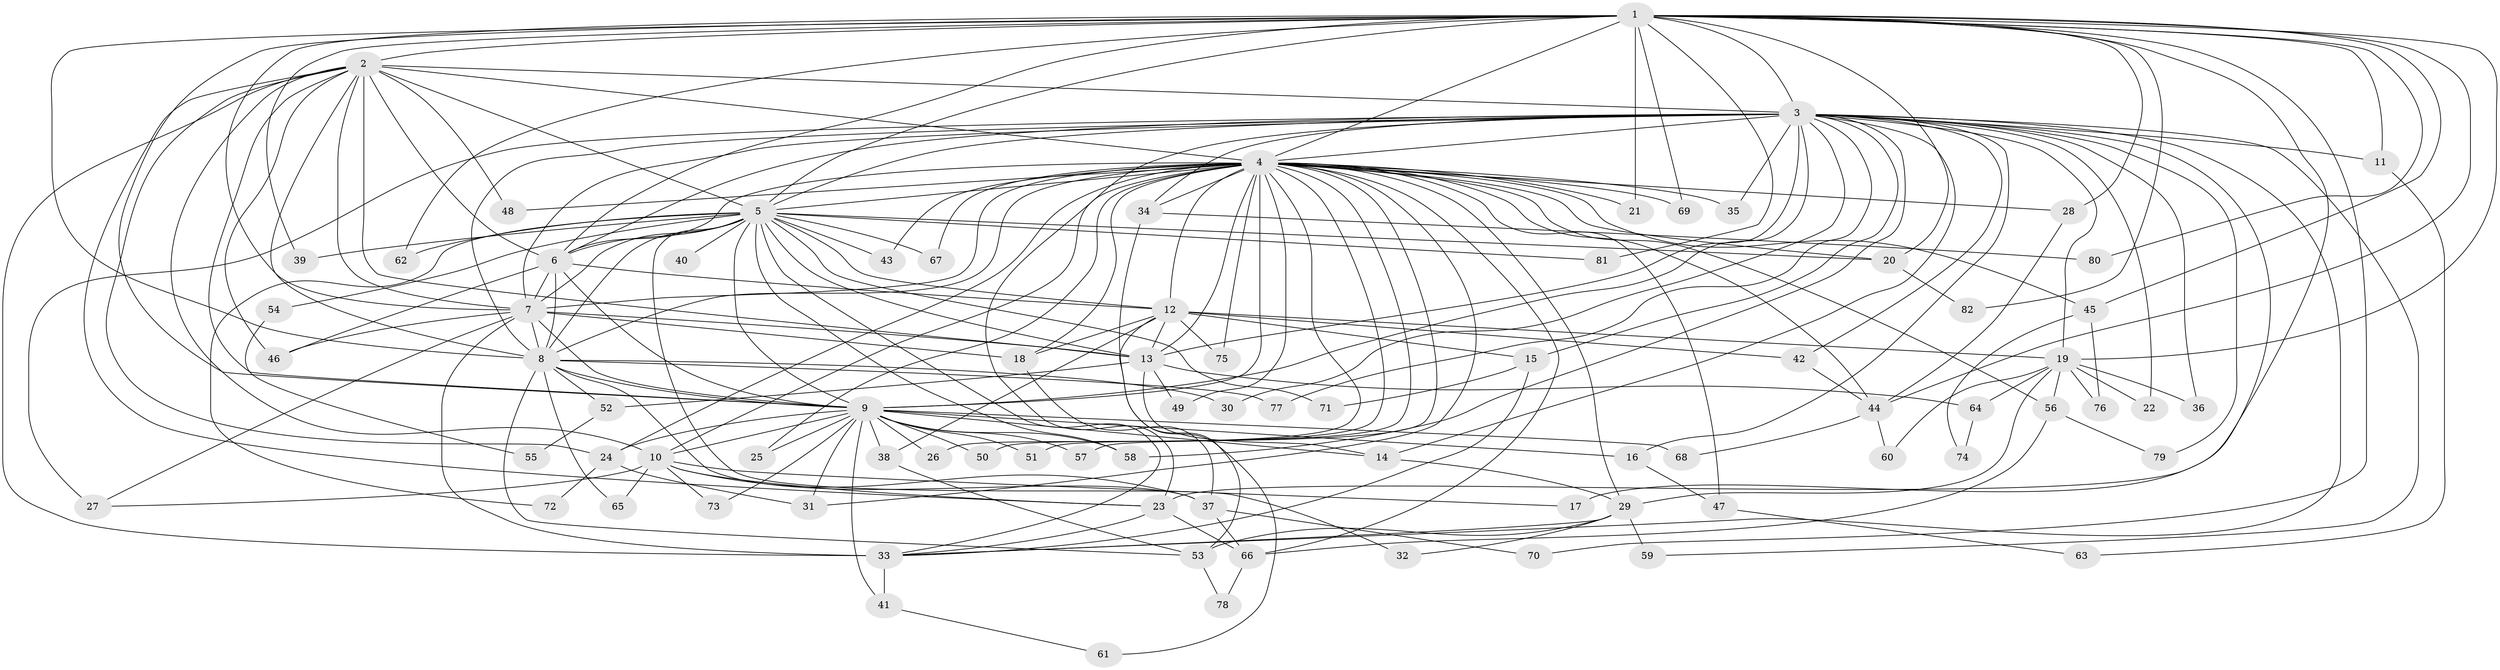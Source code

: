 // original degree distribution, {30: 0.007352941176470588, 24: 0.007352941176470588, 33: 0.007352941176470588, 44: 0.007352941176470588, 28: 0.007352941176470588, 16: 0.014705882352941176, 13: 0.007352941176470588, 18: 0.007352941176470588, 25: 0.007352941176470588, 8: 0.007352941176470588, 3: 0.23529411764705882, 7: 0.014705882352941176, 2: 0.5367647058823529, 4: 0.09558823529411764, 10: 0.007352941176470588, 6: 0.007352941176470588, 5: 0.022058823529411766}
// Generated by graph-tools (version 1.1) at 2025/49/03/04/25 22:49:59]
// undirected, 82 vertices, 210 edges
graph export_dot {
  node [color=gray90,style=filled];
  1;
  2;
  3;
  4;
  5;
  6;
  7;
  8;
  9;
  10;
  11;
  12;
  13;
  14;
  15;
  16;
  17;
  18;
  19;
  20;
  21;
  22;
  23;
  24;
  25;
  26;
  27;
  28;
  29;
  30;
  31;
  32;
  33;
  34;
  35;
  36;
  37;
  38;
  39;
  40;
  41;
  42;
  43;
  44;
  45;
  46;
  47;
  48;
  49;
  50;
  51;
  52;
  53;
  54;
  55;
  56;
  57;
  58;
  59;
  60;
  61;
  62;
  63;
  64;
  65;
  66;
  67;
  68;
  69;
  70;
  71;
  72;
  73;
  74;
  75;
  76;
  77;
  78;
  79;
  80;
  81;
  82;
  1 -- 2 [weight=2.0];
  1 -- 3 [weight=1.0];
  1 -- 4 [weight=2.0];
  1 -- 5 [weight=2.0];
  1 -- 6 [weight=1.0];
  1 -- 7 [weight=2.0];
  1 -- 8 [weight=2.0];
  1 -- 9 [weight=1.0];
  1 -- 11 [weight=1.0];
  1 -- 19 [weight=1.0];
  1 -- 20 [weight=1.0];
  1 -- 21 [weight=1.0];
  1 -- 23 [weight=2.0];
  1 -- 28 [weight=1.0];
  1 -- 39 [weight=1.0];
  1 -- 44 [weight=1.0];
  1 -- 45 [weight=1.0];
  1 -- 62 [weight=1.0];
  1 -- 69 [weight=1.0];
  1 -- 70 [weight=1.0];
  1 -- 80 [weight=1.0];
  1 -- 81 [weight=1.0];
  1 -- 82 [weight=1.0];
  2 -- 3 [weight=1.0];
  2 -- 4 [weight=1.0];
  2 -- 5 [weight=1.0];
  2 -- 6 [weight=2.0];
  2 -- 7 [weight=2.0];
  2 -- 8 [weight=1.0];
  2 -- 9 [weight=1.0];
  2 -- 10 [weight=1.0];
  2 -- 13 [weight=7.0];
  2 -- 23 [weight=1.0];
  2 -- 24 [weight=1.0];
  2 -- 33 [weight=1.0];
  2 -- 46 [weight=1.0];
  2 -- 48 [weight=1.0];
  3 -- 4 [weight=1.0];
  3 -- 5 [weight=2.0];
  3 -- 6 [weight=2.0];
  3 -- 7 [weight=3.0];
  3 -- 8 [weight=1.0];
  3 -- 9 [weight=1.0];
  3 -- 11 [weight=1.0];
  3 -- 13 [weight=1.0];
  3 -- 14 [weight=1.0];
  3 -- 15 [weight=1.0];
  3 -- 16 [weight=1.0];
  3 -- 17 [weight=1.0];
  3 -- 19 [weight=1.0];
  3 -- 22 [weight=1.0];
  3 -- 23 [weight=1.0];
  3 -- 27 [weight=2.0];
  3 -- 30 [weight=1.0];
  3 -- 33 [weight=1.0];
  3 -- 34 [weight=1.0];
  3 -- 35 [weight=1.0];
  3 -- 36 [weight=1.0];
  3 -- 42 [weight=1.0];
  3 -- 58 [weight=1.0];
  3 -- 59 [weight=1.0];
  3 -- 77 [weight=1.0];
  3 -- 79 [weight=1.0];
  4 -- 5 [weight=1.0];
  4 -- 6 [weight=2.0];
  4 -- 7 [weight=2.0];
  4 -- 8 [weight=1.0];
  4 -- 9 [weight=2.0];
  4 -- 10 [weight=1.0];
  4 -- 12 [weight=1.0];
  4 -- 13 [weight=2.0];
  4 -- 18 [weight=2.0];
  4 -- 20 [weight=1.0];
  4 -- 21 [weight=2.0];
  4 -- 24 [weight=1.0];
  4 -- 25 [weight=1.0];
  4 -- 26 [weight=1.0];
  4 -- 28 [weight=1.0];
  4 -- 29 [weight=1.0];
  4 -- 31 [weight=1.0];
  4 -- 34 [weight=1.0];
  4 -- 35 [weight=1.0];
  4 -- 43 [weight=1.0];
  4 -- 44 [weight=1.0];
  4 -- 45 [weight=1.0];
  4 -- 47 [weight=1.0];
  4 -- 48 [weight=2.0];
  4 -- 49 [weight=1.0];
  4 -- 50 [weight=1.0];
  4 -- 51 [weight=1.0];
  4 -- 56 [weight=1.0];
  4 -- 57 [weight=1.0];
  4 -- 66 [weight=1.0];
  4 -- 67 [weight=1.0];
  4 -- 69 [weight=1.0];
  4 -- 75 [weight=1.0];
  5 -- 6 [weight=1.0];
  5 -- 7 [weight=2.0];
  5 -- 8 [weight=2.0];
  5 -- 9 [weight=1.0];
  5 -- 12 [weight=2.0];
  5 -- 13 [weight=1.0];
  5 -- 20 [weight=1.0];
  5 -- 32 [weight=1.0];
  5 -- 33 [weight=1.0];
  5 -- 39 [weight=1.0];
  5 -- 40 [weight=1.0];
  5 -- 43 [weight=1.0];
  5 -- 54 [weight=1.0];
  5 -- 58 [weight=1.0];
  5 -- 62 [weight=1.0];
  5 -- 67 [weight=1.0];
  5 -- 71 [weight=1.0];
  5 -- 72 [weight=1.0];
  5 -- 81 [weight=1.0];
  6 -- 7 [weight=2.0];
  6 -- 8 [weight=1.0];
  6 -- 9 [weight=1.0];
  6 -- 12 [weight=4.0];
  6 -- 46 [weight=1.0];
  7 -- 8 [weight=2.0];
  7 -- 9 [weight=2.0];
  7 -- 13 [weight=1.0];
  7 -- 18 [weight=1.0];
  7 -- 27 [weight=1.0];
  7 -- 33 [weight=6.0];
  7 -- 46 [weight=1.0];
  8 -- 9 [weight=1.0];
  8 -- 30 [weight=1.0];
  8 -- 37 [weight=1.0];
  8 -- 52 [weight=1.0];
  8 -- 53 [weight=1.0];
  8 -- 65 [weight=1.0];
  8 -- 77 [weight=1.0];
  9 -- 10 [weight=1.0];
  9 -- 14 [weight=1.0];
  9 -- 16 [weight=1.0];
  9 -- 24 [weight=1.0];
  9 -- 25 [weight=1.0];
  9 -- 26 [weight=1.0];
  9 -- 31 [weight=1.0];
  9 -- 38 [weight=1.0];
  9 -- 41 [weight=1.0];
  9 -- 50 [weight=1.0];
  9 -- 51 [weight=1.0];
  9 -- 57 [weight=1.0];
  9 -- 58 [weight=2.0];
  9 -- 68 [weight=1.0];
  9 -- 73 [weight=1.0];
  10 -- 17 [weight=1.0];
  10 -- 23 [weight=1.0];
  10 -- 27 [weight=1.0];
  10 -- 37 [weight=1.0];
  10 -- 65 [weight=1.0];
  10 -- 73 [weight=1.0];
  11 -- 63 [weight=1.0];
  12 -- 13 [weight=1.0];
  12 -- 15 [weight=1.0];
  12 -- 18 [weight=1.0];
  12 -- 19 [weight=1.0];
  12 -- 38 [weight=1.0];
  12 -- 42 [weight=1.0];
  12 -- 53 [weight=1.0];
  12 -- 75 [weight=1.0];
  13 -- 14 [weight=1.0];
  13 -- 49 [weight=1.0];
  13 -- 52 [weight=1.0];
  13 -- 64 [weight=1.0];
  14 -- 29 [weight=1.0];
  15 -- 33 [weight=1.0];
  15 -- 71 [weight=1.0];
  16 -- 47 [weight=1.0];
  18 -- 37 [weight=1.0];
  19 -- 22 [weight=1.0];
  19 -- 29 [weight=1.0];
  19 -- 36 [weight=1.0];
  19 -- 56 [weight=1.0];
  19 -- 60 [weight=1.0];
  19 -- 64 [weight=1.0];
  19 -- 76 [weight=1.0];
  20 -- 82 [weight=1.0];
  23 -- 33 [weight=1.0];
  23 -- 66 [weight=1.0];
  24 -- 31 [weight=1.0];
  24 -- 72 [weight=1.0];
  28 -- 44 [weight=1.0];
  29 -- 32 [weight=1.0];
  29 -- 33 [weight=1.0];
  29 -- 53 [weight=1.0];
  29 -- 59 [weight=1.0];
  33 -- 41 [weight=1.0];
  34 -- 61 [weight=1.0];
  34 -- 80 [weight=1.0];
  37 -- 66 [weight=1.0];
  37 -- 70 [weight=1.0];
  38 -- 53 [weight=1.0];
  41 -- 61 [weight=1.0];
  42 -- 44 [weight=1.0];
  44 -- 60 [weight=1.0];
  44 -- 68 [weight=1.0];
  45 -- 74 [weight=1.0];
  45 -- 76 [weight=1.0];
  47 -- 63 [weight=1.0];
  52 -- 55 [weight=1.0];
  53 -- 78 [weight=1.0];
  54 -- 55 [weight=1.0];
  56 -- 66 [weight=1.0];
  56 -- 79 [weight=1.0];
  64 -- 74 [weight=1.0];
  66 -- 78 [weight=1.0];
}

